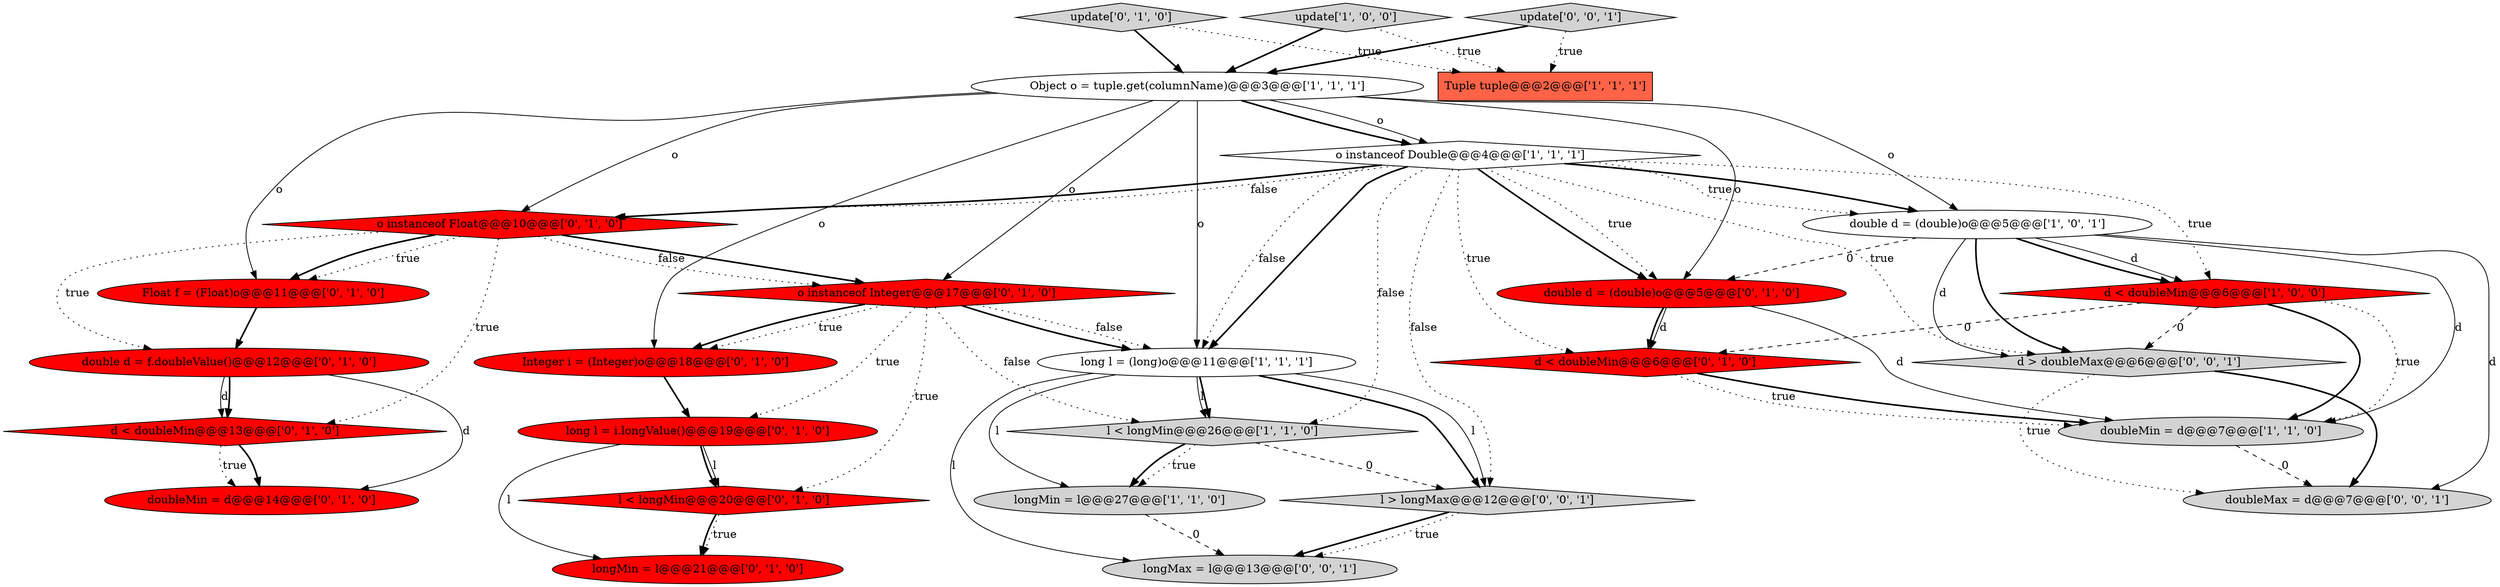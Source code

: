 digraph {
0 [style = filled, label = "Object o = tuple.get(columnName)@@@3@@@['1', '1', '1']", fillcolor = white, shape = ellipse image = "AAA0AAABBB1BBB"];
20 [style = filled, label = "double d = (double)o@@@5@@@['0', '1', '0']", fillcolor = red, shape = ellipse image = "AAA1AAABBB2BBB"];
4 [style = filled, label = "double d = (double)o@@@5@@@['1', '0', '1']", fillcolor = white, shape = ellipse image = "AAA0AAABBB1BBB"];
8 [style = filled, label = "o instanceof Double@@@4@@@['1', '1', '1']", fillcolor = white, shape = diamond image = "AAA0AAABBB1BBB"];
16 [style = filled, label = "update['0', '1', '0']", fillcolor = lightgray, shape = diamond image = "AAA0AAABBB2BBB"];
21 [style = filled, label = "Float f = (Float)o@@@11@@@['0', '1', '0']", fillcolor = red, shape = ellipse image = "AAA1AAABBB2BBB"];
22 [style = filled, label = "doubleMin = d@@@14@@@['0', '1', '0']", fillcolor = red, shape = ellipse image = "AAA1AAABBB2BBB"];
24 [style = filled, label = "doubleMax = d@@@7@@@['0', '0', '1']", fillcolor = lightgray, shape = ellipse image = "AAA0AAABBB3BBB"];
1 [style = filled, label = "doubleMin = d@@@7@@@['1', '1', '0']", fillcolor = lightgray, shape = ellipse image = "AAA0AAABBB1BBB"];
5 [style = filled, label = "longMin = l@@@27@@@['1', '1', '0']", fillcolor = lightgray, shape = ellipse image = "AAA0AAABBB1BBB"];
27 [style = filled, label = "longMax = l@@@13@@@['0', '0', '1']", fillcolor = lightgray, shape = ellipse image = "AAA0AAABBB3BBB"];
15 [style = filled, label = "d < doubleMin@@@6@@@['0', '1', '0']", fillcolor = red, shape = diamond image = "AAA1AAABBB2BBB"];
10 [style = filled, label = "o instanceof Float@@@10@@@['0', '1', '0']", fillcolor = red, shape = diamond image = "AAA1AAABBB2BBB"];
2 [style = filled, label = "update['1', '0', '0']", fillcolor = lightgray, shape = diamond image = "AAA0AAABBB1BBB"];
14 [style = filled, label = "o instanceof Integer@@@17@@@['0', '1', '0']", fillcolor = red, shape = diamond image = "AAA1AAABBB2BBB"];
6 [style = filled, label = "d < doubleMin@@@6@@@['1', '0', '0']", fillcolor = red, shape = diamond image = "AAA1AAABBB1BBB"];
19 [style = filled, label = "longMin = l@@@21@@@['0', '1', '0']", fillcolor = red, shape = ellipse image = "AAA1AAABBB2BBB"];
9 [style = filled, label = "Tuple tuple@@@2@@@['1', '1', '1']", fillcolor = tomato, shape = box image = "AAA0AAABBB1BBB"];
3 [style = filled, label = "long l = (long)o@@@11@@@['1', '1', '1']", fillcolor = white, shape = ellipse image = "AAA0AAABBB1BBB"];
25 [style = filled, label = "d > doubleMax@@@6@@@['0', '0', '1']", fillcolor = lightgray, shape = diamond image = "AAA0AAABBB3BBB"];
18 [style = filled, label = "d < doubleMin@@@13@@@['0', '1', '0']", fillcolor = red, shape = diamond image = "AAA1AAABBB2BBB"];
26 [style = filled, label = "update['0', '0', '1']", fillcolor = lightgray, shape = diamond image = "AAA0AAABBB3BBB"];
7 [style = filled, label = "l < longMin@@@26@@@['1', '1', '0']", fillcolor = lightgray, shape = diamond image = "AAA0AAABBB1BBB"];
17 [style = filled, label = "Integer i = (Integer)o@@@18@@@['0', '1', '0']", fillcolor = red, shape = ellipse image = "AAA1AAABBB2BBB"];
13 [style = filled, label = "double d = f.doubleValue()@@@12@@@['0', '1', '0']", fillcolor = red, shape = ellipse image = "AAA1AAABBB2BBB"];
11 [style = filled, label = "long l = i.longValue()@@@19@@@['0', '1', '0']", fillcolor = red, shape = ellipse image = "AAA1AAABBB2BBB"];
23 [style = filled, label = "l > longMax@@@12@@@['0', '0', '1']", fillcolor = lightgray, shape = diamond image = "AAA0AAABBB3BBB"];
12 [style = filled, label = "l < longMin@@@20@@@['0', '1', '0']", fillcolor = red, shape = diamond image = "AAA1AAABBB2BBB"];
4->25 [style = solid, label="d"];
3->23 [style = solid, label="l"];
14->3 [style = bold, label=""];
8->7 [style = dotted, label="false"];
8->10 [style = bold, label=""];
13->22 [style = solid, label="d"];
10->18 [style = dotted, label="true"];
16->0 [style = bold, label=""];
8->3 [style = dotted, label="false"];
16->9 [style = dotted, label="true"];
8->25 [style = dotted, label="true"];
7->23 [style = dashed, label="0"];
8->23 [style = dotted, label="false"];
14->12 [style = dotted, label="true"];
4->25 [style = bold, label=""];
23->27 [style = bold, label=""];
0->20 [style = solid, label="o"];
20->15 [style = solid, label="d"];
4->6 [style = bold, label=""];
10->14 [style = bold, label=""];
3->27 [style = solid, label="l"];
0->10 [style = solid, label="o"];
5->27 [style = dashed, label="0"];
8->3 [style = bold, label=""];
14->7 [style = dotted, label="false"];
6->1 [style = dotted, label="true"];
8->15 [style = dotted, label="true"];
10->14 [style = dotted, label="false"];
0->14 [style = solid, label="o"];
14->17 [style = bold, label=""];
25->24 [style = dotted, label="true"];
11->12 [style = bold, label=""];
6->25 [style = dashed, label="0"];
10->21 [style = bold, label=""];
8->10 [style = dotted, label="false"];
20->1 [style = solid, label="d"];
26->9 [style = dotted, label="true"];
17->11 [style = bold, label=""];
0->8 [style = solid, label="o"];
8->4 [style = dotted, label="true"];
11->12 [style = solid, label="l"];
7->5 [style = dotted, label="true"];
14->3 [style = dotted, label="false"];
14->17 [style = dotted, label="true"];
6->1 [style = bold, label=""];
25->24 [style = bold, label=""];
0->3 [style = solid, label="o"];
3->7 [style = solid, label="l"];
0->17 [style = solid, label="o"];
7->5 [style = bold, label=""];
2->0 [style = bold, label=""];
8->20 [style = bold, label=""];
18->22 [style = bold, label=""];
13->18 [style = solid, label="d"];
3->23 [style = bold, label=""];
26->0 [style = bold, label=""];
3->7 [style = bold, label=""];
4->6 [style = solid, label="d"];
3->5 [style = solid, label="l"];
8->6 [style = dotted, label="true"];
2->9 [style = dotted, label="true"];
15->1 [style = dotted, label="true"];
10->13 [style = dotted, label="true"];
12->19 [style = dotted, label="true"];
4->20 [style = dashed, label="0"];
6->15 [style = dashed, label="0"];
1->24 [style = dashed, label="0"];
0->8 [style = bold, label=""];
23->27 [style = dotted, label="true"];
0->4 [style = solid, label="o"];
14->11 [style = dotted, label="true"];
0->21 [style = solid, label="o"];
8->20 [style = dotted, label="true"];
18->22 [style = dotted, label="true"];
8->4 [style = bold, label=""];
12->19 [style = bold, label=""];
4->24 [style = solid, label="d"];
20->15 [style = bold, label=""];
10->21 [style = dotted, label="true"];
13->18 [style = bold, label=""];
4->1 [style = solid, label="d"];
21->13 [style = bold, label=""];
15->1 [style = bold, label=""];
11->19 [style = solid, label="l"];
}
